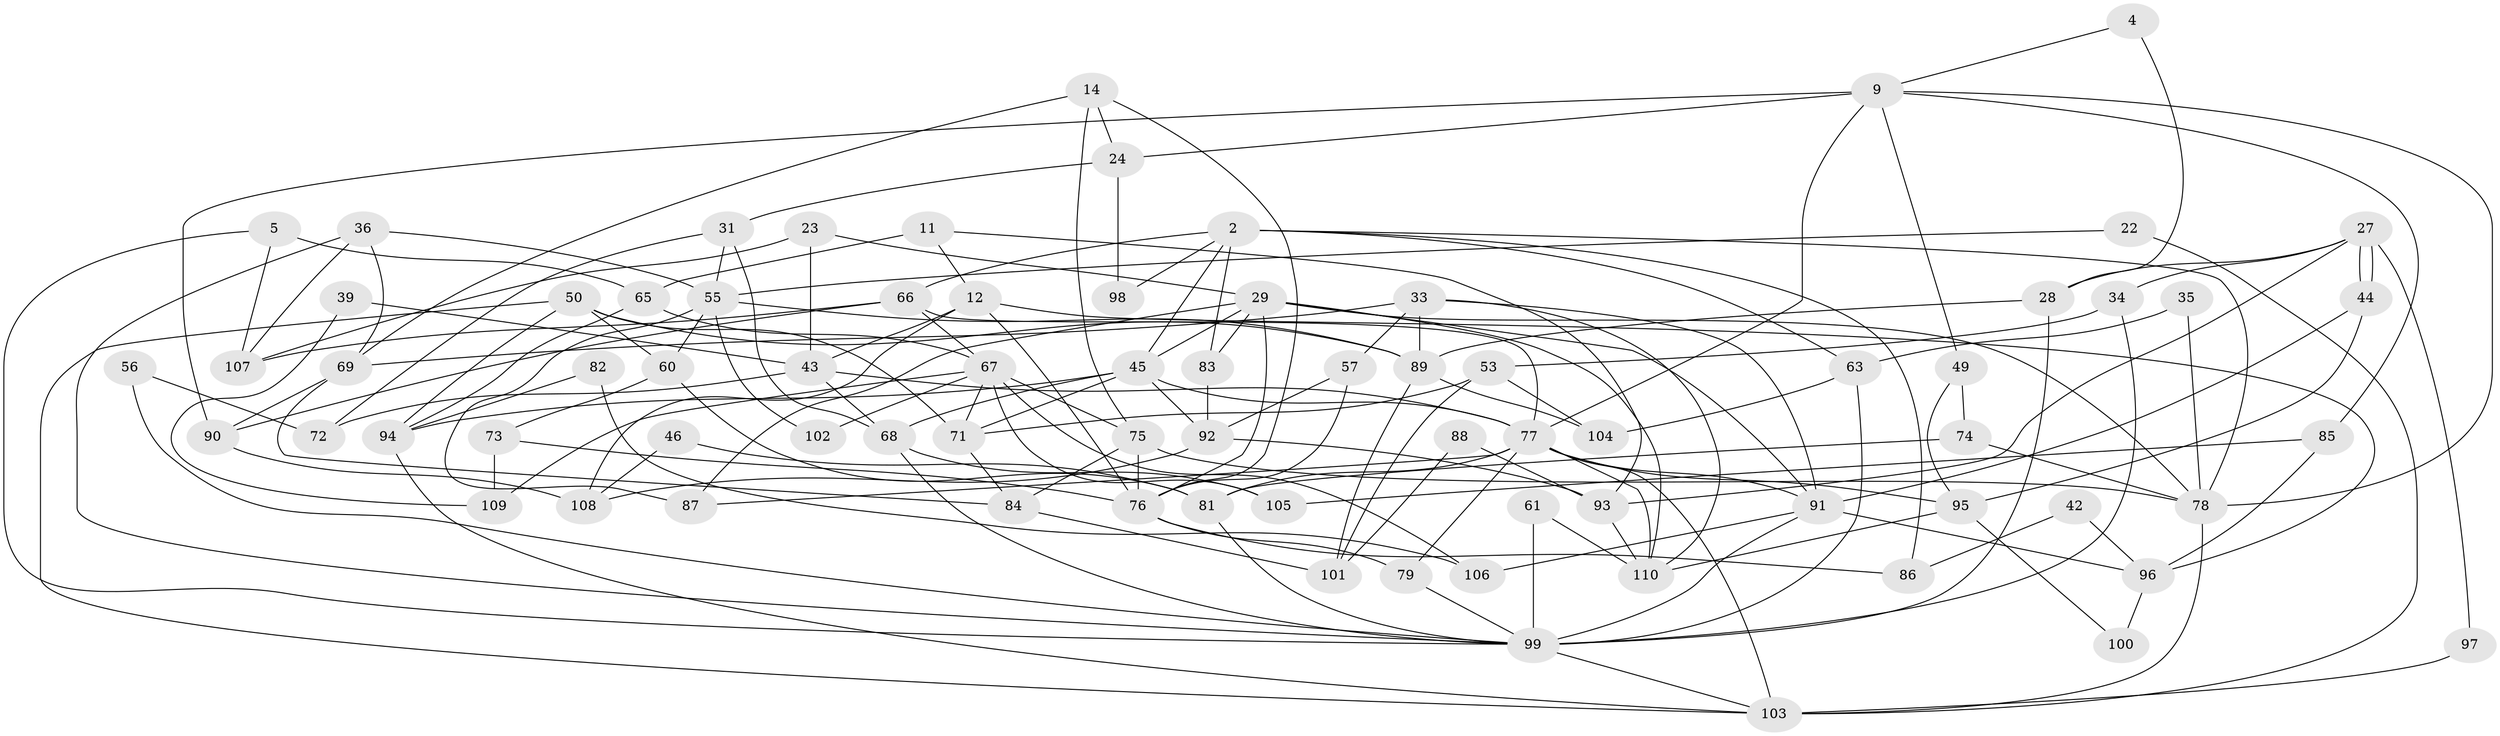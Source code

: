 // original degree distribution, {4: 0.2636363636363636, 8: 0.02727272727272727, 3: 0.2909090909090909, 2: 0.14545454545454545, 6: 0.12727272727272726, 7: 0.03636363636363636, 5: 0.10909090909090909}
// Generated by graph-tools (version 1.1) at 2025/55/03/04/25 21:55:00]
// undirected, 77 vertices, 166 edges
graph export_dot {
graph [start="1"]
  node [color=gray90,style=filled];
  2;
  4;
  5;
  9 [super="+6"];
  11;
  12;
  14;
  22;
  23;
  24;
  27;
  28;
  29 [super="+10+16+25"];
  31;
  33 [super="+30"];
  34;
  35;
  36;
  39;
  42;
  43;
  44;
  45 [super="+3+40"];
  46;
  49;
  50 [super="+15+21"];
  53;
  55 [super="+37"];
  56;
  57;
  60 [super="+18"];
  61;
  63 [super="+48"];
  65 [super="+47"];
  66;
  67 [super="+20"];
  68;
  69 [super="+59"];
  71 [super="+51"];
  72;
  73;
  74;
  75;
  76 [super="+19+54+38"];
  77 [super="+58"];
  78 [super="+13"];
  79;
  81;
  82;
  83;
  84;
  85;
  86;
  87;
  88;
  89;
  90;
  91 [super="+26"];
  92;
  93;
  94 [super="+64"];
  95 [super="+80"];
  96;
  97;
  98;
  99 [super="+52+70"];
  100;
  101;
  102;
  103 [super="+62"];
  104;
  105;
  106;
  107;
  108 [super="+32"];
  109;
  110 [super="+41"];
  2 -- 66;
  2 -- 63 [weight=2];
  2 -- 78;
  2 -- 83;
  2 -- 86;
  2 -- 98;
  2 -- 45;
  4 -- 9;
  4 -- 28;
  5 -- 99;
  5 -- 65 [weight=2];
  5 -- 107;
  9 -- 90 [weight=2];
  9 -- 49;
  9 -- 85;
  9 -- 24;
  9 -- 78;
  9 -- 77;
  11 -- 12;
  11 -- 65 [weight=2];
  11 -- 93;
  12 -- 43;
  12 -- 76 [weight=2];
  12 -- 96;
  12 -- 108 [weight=2];
  14 -- 24;
  14 -- 75;
  14 -- 69;
  14 -- 76;
  22 -- 103;
  22 -- 55;
  23 -- 43;
  23 -- 107;
  23 -- 29;
  24 -- 31;
  24 -- 98;
  27 -- 34;
  27 -- 44;
  27 -- 44;
  27 -- 28;
  27 -- 93;
  27 -- 97;
  28 -- 89;
  28 -- 99;
  29 -- 87;
  29 -- 45 [weight=2];
  29 -- 110;
  29 -- 83;
  29 -- 91 [weight=2];
  29 -- 78;
  29 -- 76 [weight=2];
  31 -- 68;
  31 -- 72;
  31 -- 55;
  33 -- 89;
  33 -- 91;
  33 -- 110 [weight=2];
  33 -- 57;
  33 -- 69 [weight=2];
  34 -- 53;
  34 -- 99;
  35 -- 63;
  35 -- 78;
  36 -- 107;
  36 -- 55;
  36 -- 69;
  36 -- 99;
  39 -- 43;
  39 -- 109;
  42 -- 96;
  42 -- 86;
  43 -- 68;
  43 -- 77;
  43 -- 72;
  44 -- 95;
  44 -- 91;
  45 -- 92;
  45 -- 68;
  45 -- 71;
  45 -- 94;
  45 -- 77;
  46 -- 81;
  46 -- 108;
  49 -- 74;
  49 -- 95;
  50 -- 89 [weight=2];
  50 -- 103;
  50 -- 60 [weight=2];
  50 -- 71 [weight=2];
  50 -- 94;
  53 -- 101;
  53 -- 104;
  53 -- 71;
  55 -- 89 [weight=2];
  55 -- 102;
  55 -- 87;
  55 -- 60;
  56 -- 72;
  56 -- 99;
  57 -- 92;
  57 -- 76;
  60 -- 81;
  60 -- 73;
  61 -- 110;
  61 -- 99;
  63 -- 99;
  63 -- 104;
  65 -- 67;
  65 -- 94 [weight=2];
  66 -- 90;
  66 -- 107;
  66 -- 67;
  66 -- 77;
  67 -- 105;
  67 -- 75;
  67 -- 102;
  67 -- 106;
  67 -- 109;
  67 -- 71;
  68 -- 105;
  68 -- 99;
  69 -- 90 [weight=2];
  69 -- 84;
  71 -- 84;
  73 -- 109;
  73 -- 76;
  74 -- 81;
  74 -- 78;
  75 -- 76;
  75 -- 84;
  75 -- 78;
  76 -- 79;
  76 -- 86;
  77 -- 95;
  77 -- 79;
  77 -- 81;
  77 -- 103 [weight=2];
  77 -- 110;
  77 -- 87;
  77 -- 91;
  78 -- 103 [weight=2];
  79 -- 99;
  81 -- 99;
  82 -- 106;
  82 -- 94;
  83 -- 92;
  84 -- 101;
  85 -- 96;
  85 -- 105;
  88 -- 101;
  88 -- 93;
  89 -- 101;
  89 -- 104;
  90 -- 108;
  91 -- 99 [weight=2];
  91 -- 96;
  91 -- 106;
  92 -- 93;
  92 -- 108;
  93 -- 110;
  94 -- 103;
  95 -- 100;
  95 -- 110 [weight=2];
  96 -- 100;
  97 -- 103;
  99 -- 103;
}
